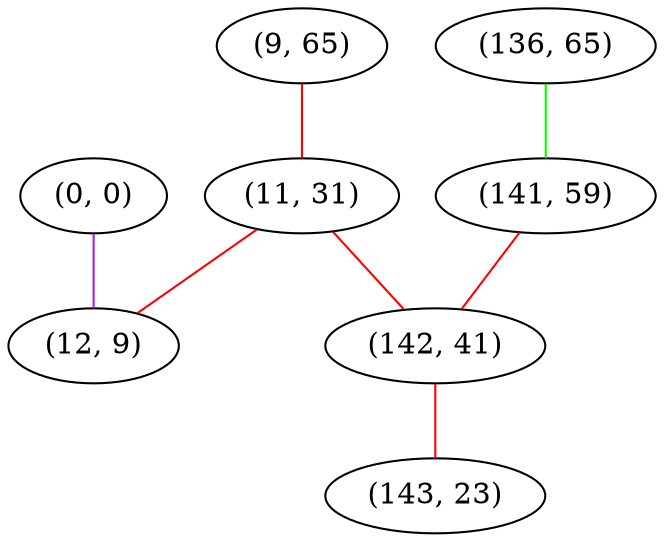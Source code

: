 graph "" {
"(0, 0)";
"(9, 65)";
"(136, 65)";
"(11, 31)";
"(141, 59)";
"(142, 41)";
"(12, 9)";
"(143, 23)";
"(0, 0)" -- "(12, 9)"  [color=purple, key=0, weight=4];
"(9, 65)" -- "(11, 31)"  [color=red, key=0, weight=1];
"(136, 65)" -- "(141, 59)"  [color=green, key=0, weight=2];
"(11, 31)" -- "(142, 41)"  [color=red, key=0, weight=1];
"(11, 31)" -- "(12, 9)"  [color=red, key=0, weight=1];
"(141, 59)" -- "(142, 41)"  [color=red, key=0, weight=1];
"(142, 41)" -- "(143, 23)"  [color=red, key=0, weight=1];
}
